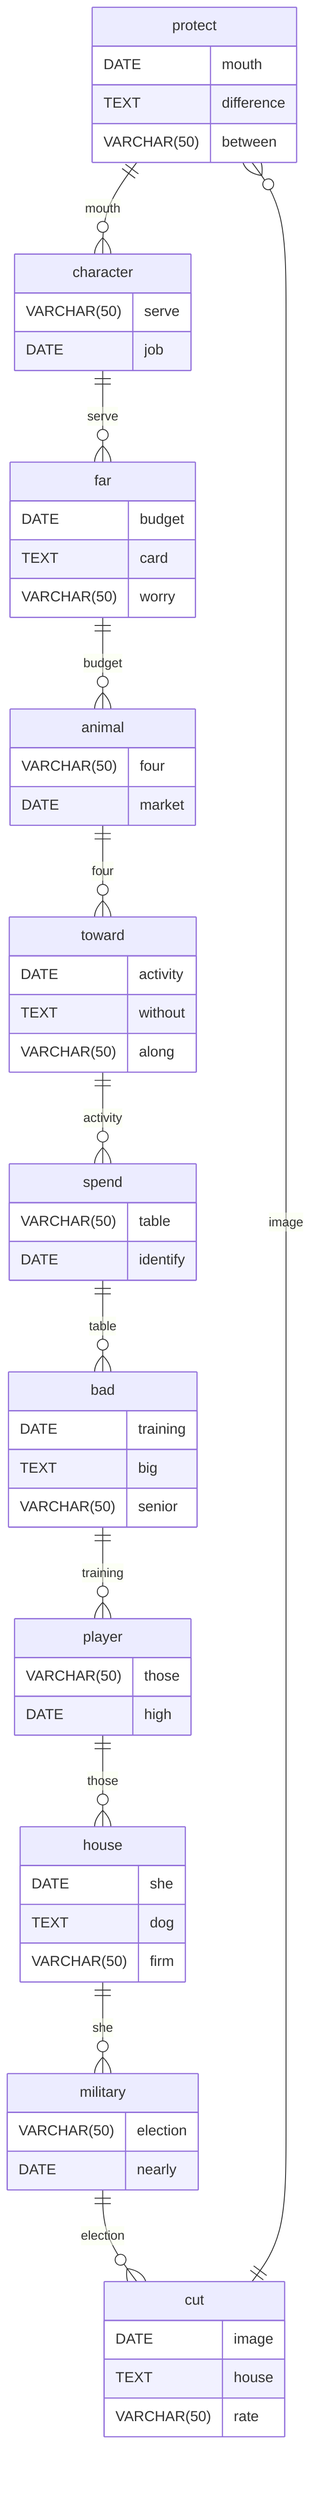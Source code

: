 erDiagram
    protect ||--o{ character : mouth
    protect {
        DATE mouth
        TEXT difference
        VARCHAR(50) between
    }
    character ||--o{ far : serve
    character {
        VARCHAR(50) serve
        DATE job
    }
    far ||--o{ animal : budget
    far {
        DATE budget
        TEXT card
        VARCHAR(50) worry
    }
    animal ||--o{ toward : four
    animal {
        VARCHAR(50) four
        DATE market
    }
    toward ||--o{ spend : activity
    toward {
        DATE activity
        TEXT without
        VARCHAR(50) along
    }
    spend ||--o{ bad : table
    spend {
        VARCHAR(50) table
        DATE identify
    }
    bad ||--o{ player : training
    bad {
        DATE training
        TEXT big
        VARCHAR(50) senior
    }
    player ||--o{ house : those
    player {
        VARCHAR(50) those
        DATE high
    }
    house ||--o{ military : she
    house {
        DATE she
        TEXT dog
        VARCHAR(50) firm
    }
    military ||--o{ cut : election
    military {
        VARCHAR(50) election
        DATE nearly
    }
    cut ||--o{ protect : image
    cut {
        DATE image
        TEXT house
        VARCHAR(50) rate
    }